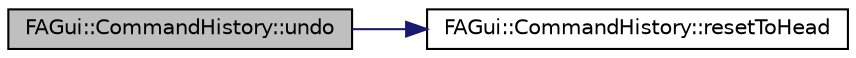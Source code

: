 digraph G
{
  edge [fontname="Helvetica",fontsize="10",labelfontname="Helvetica",labelfontsize="10"];
  node [fontname="Helvetica",fontsize="10",shape=record];
  rankdir="LR";
  Node1 [label="FAGui::CommandHistory::undo",height=0.2,width=0.4,color="black", fillcolor="grey75", style="filled" fontcolor="black"];
  Node1 -> Node2 [color="midnightblue",fontsize="10",style="solid",fontname="Helvetica"];
  Node2 [label="FAGui::CommandHistory::resetToHead",height=0.2,width=0.4,color="black", fillcolor="white", style="filled",URL="$class_f_a_gui_1_1_command_history.html#a87d73304b5b097a1ac48dbee24ee9d60"];
}

